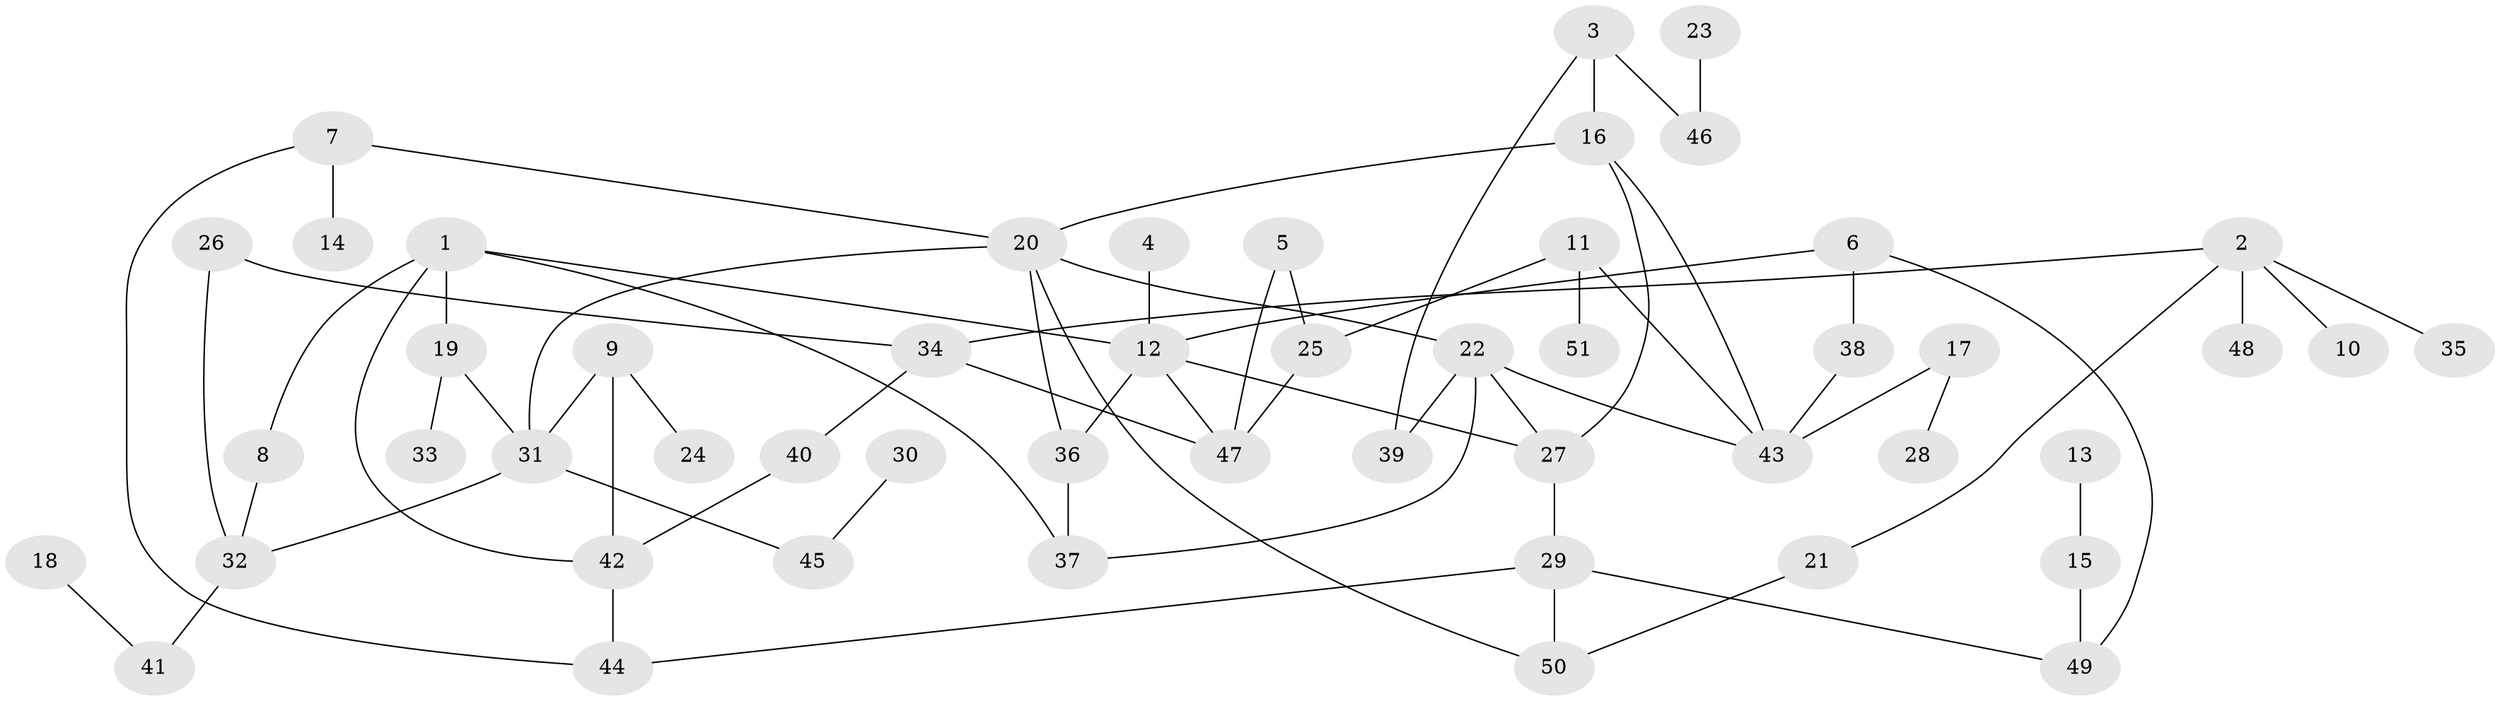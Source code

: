 // coarse degree distribution, {7: 0.1, 2: 0.3, 3: 0.15, 5: 0.1, 1: 0.25, 12: 0.05, 6: 0.05}
// Generated by graph-tools (version 1.1) at 2025/16/03/04/25 18:16:42]
// undirected, 51 vertices, 69 edges
graph export_dot {
graph [start="1"]
  node [color=gray90,style=filled];
  1;
  2;
  3;
  4;
  5;
  6;
  7;
  8;
  9;
  10;
  11;
  12;
  13;
  14;
  15;
  16;
  17;
  18;
  19;
  20;
  21;
  22;
  23;
  24;
  25;
  26;
  27;
  28;
  29;
  30;
  31;
  32;
  33;
  34;
  35;
  36;
  37;
  38;
  39;
  40;
  41;
  42;
  43;
  44;
  45;
  46;
  47;
  48;
  49;
  50;
  51;
  1 -- 8;
  1 -- 12;
  1 -- 19;
  1 -- 37;
  1 -- 42;
  2 -- 10;
  2 -- 21;
  2 -- 34;
  2 -- 35;
  2 -- 48;
  3 -- 16;
  3 -- 39;
  3 -- 46;
  4 -- 12;
  5 -- 25;
  5 -- 47;
  6 -- 12;
  6 -- 38;
  6 -- 49;
  7 -- 14;
  7 -- 20;
  7 -- 44;
  8 -- 32;
  9 -- 24;
  9 -- 31;
  9 -- 42;
  11 -- 25;
  11 -- 43;
  11 -- 51;
  12 -- 27;
  12 -- 36;
  12 -- 47;
  13 -- 15;
  15 -- 49;
  16 -- 20;
  16 -- 27;
  16 -- 43;
  17 -- 28;
  17 -- 43;
  18 -- 41;
  19 -- 31;
  19 -- 33;
  20 -- 22;
  20 -- 31;
  20 -- 36;
  20 -- 50;
  21 -- 50;
  22 -- 27;
  22 -- 37;
  22 -- 39;
  22 -- 43;
  23 -- 46;
  25 -- 47;
  26 -- 32;
  26 -- 34;
  27 -- 29;
  29 -- 44;
  29 -- 49;
  29 -- 50;
  30 -- 45;
  31 -- 32;
  31 -- 45;
  32 -- 41;
  34 -- 40;
  34 -- 47;
  36 -- 37;
  38 -- 43;
  40 -- 42;
  42 -- 44;
}
